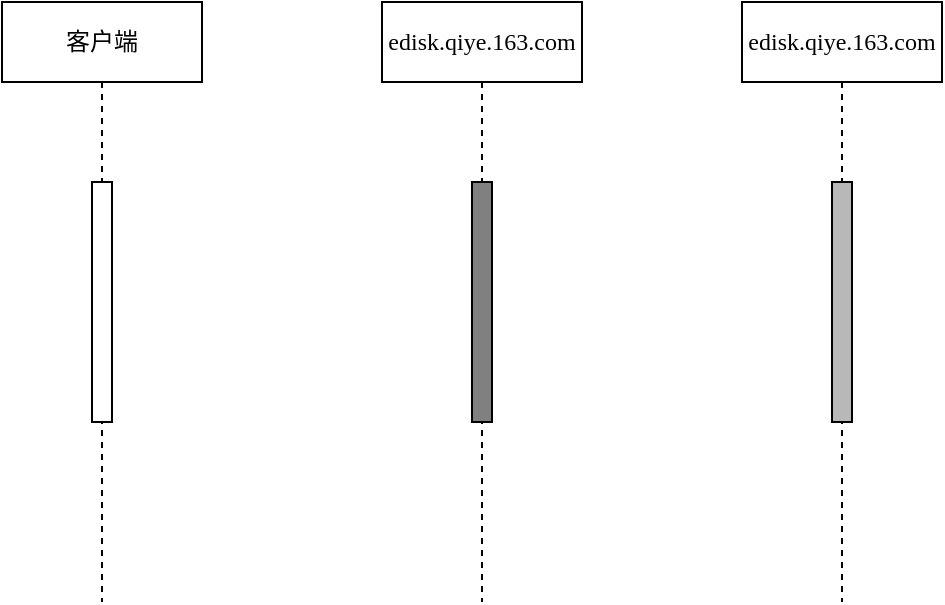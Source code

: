 <mxfile version="24.0.5" type="github">
  <diagram name="第 1 页" id="8Gdv6Nlg4GySJg7BqZfB">
    <mxGraphModel dx="955" dy="568" grid="1" gridSize="10" guides="1" tooltips="1" connect="1" arrows="1" fold="1" page="1" pageScale="1" pageWidth="827" pageHeight="1169" math="0" shadow="0">
      <root>
        <mxCell id="0" />
        <mxCell id="1" parent="0" />
        <mxCell id="T7aCWMgm-Hzw3v2XP-vr-10" value="&lt;span style=&quot;font-family: &amp;quot;Times New Roman&amp;quot;, serif;&quot; lang=&quot;EN-US&quot;&gt;&lt;font style=&quot;font-size: 12px;&quot;&gt;edisk.qiye.163.com&lt;/font&gt;&lt;/span&gt;" style="shape=umlLifeline;perimeter=lifelinePerimeter;whiteSpace=wrap;html=1;container=1;dropTarget=0;collapsible=0;recursiveResize=0;outlineConnect=0;portConstraint=eastwest;newEdgeStyle={&quot;edgeStyle&quot;:&quot;elbowEdgeStyle&quot;,&quot;elbow&quot;:&quot;vertical&quot;,&quot;curved&quot;:0,&quot;rounded&quot;:0};" vertex="1" parent="1">
          <mxGeometry x="350" y="80" width="100" height="300" as="geometry" />
        </mxCell>
        <mxCell id="T7aCWMgm-Hzw3v2XP-vr-11" value="" style="html=1;points=[[0,0,0,0,5],[0,1,0,0,-5],[1,0,0,0,5],[1,1,0,0,-5]];perimeter=orthogonalPerimeter;outlineConnect=0;targetShapes=umlLifeline;portConstraint=eastwest;newEdgeStyle={&quot;curved&quot;:0,&quot;rounded&quot;:0};fillColor=#808080;" vertex="1" parent="T7aCWMgm-Hzw3v2XP-vr-10">
          <mxGeometry x="45" y="90" width="10" height="120" as="geometry" />
        </mxCell>
        <mxCell id="T7aCWMgm-Hzw3v2XP-vr-12" value="客户端" style="shape=umlLifeline;perimeter=lifelinePerimeter;whiteSpace=wrap;html=1;container=1;dropTarget=0;collapsible=0;recursiveResize=0;outlineConnect=0;portConstraint=eastwest;newEdgeStyle={&quot;edgeStyle&quot;:&quot;elbowEdgeStyle&quot;,&quot;elbow&quot;:&quot;vertical&quot;,&quot;curved&quot;:0,&quot;rounded&quot;:0};" vertex="1" parent="1">
          <mxGeometry x="160" y="80" width="100" height="300" as="geometry" />
        </mxCell>
        <mxCell id="T7aCWMgm-Hzw3v2XP-vr-13" value="" style="html=1;points=[[0,0,0,0,5],[0,1,0,0,-5],[1,0,0,0,5],[1,1,0,0,-5]];perimeter=orthogonalPerimeter;outlineConnect=0;targetShapes=umlLifeline;portConstraint=eastwest;newEdgeStyle={&quot;curved&quot;:0,&quot;rounded&quot;:0};" vertex="1" parent="T7aCWMgm-Hzw3v2XP-vr-12">
          <mxGeometry x="45" y="90" width="10" height="120" as="geometry" />
        </mxCell>
        <mxCell id="T7aCWMgm-Hzw3v2XP-vr-14" value="&lt;span style=&quot;font-family: &amp;quot;Times New Roman&amp;quot;, serif;&quot; lang=&quot;EN-US&quot;&gt;&lt;font style=&quot;font-size: 12px;&quot;&gt;edisk.qiye.163.com&lt;/font&gt;&lt;/span&gt;" style="shape=umlLifeline;perimeter=lifelinePerimeter;whiteSpace=wrap;html=1;container=1;dropTarget=0;collapsible=0;recursiveResize=0;outlineConnect=0;portConstraint=eastwest;newEdgeStyle={&quot;edgeStyle&quot;:&quot;elbowEdgeStyle&quot;,&quot;elbow&quot;:&quot;vertical&quot;,&quot;curved&quot;:0,&quot;rounded&quot;:0};" vertex="1" parent="1">
          <mxGeometry x="530" y="80" width="100" height="300" as="geometry" />
        </mxCell>
        <mxCell id="T7aCWMgm-Hzw3v2XP-vr-15" value="" style="html=1;points=[[0,0,0,0,5],[0,1,0,0,-5],[1,0,0,0,5],[1,1,0,0,-5]];perimeter=orthogonalPerimeter;outlineConnect=0;targetShapes=umlLifeline;portConstraint=eastwest;newEdgeStyle={&quot;curved&quot;:0,&quot;rounded&quot;:0};fillColor=#B8B8B8;" vertex="1" parent="T7aCWMgm-Hzw3v2XP-vr-14">
          <mxGeometry x="45" y="90" width="10" height="120" as="geometry" />
        </mxCell>
      </root>
    </mxGraphModel>
  </diagram>
</mxfile>

